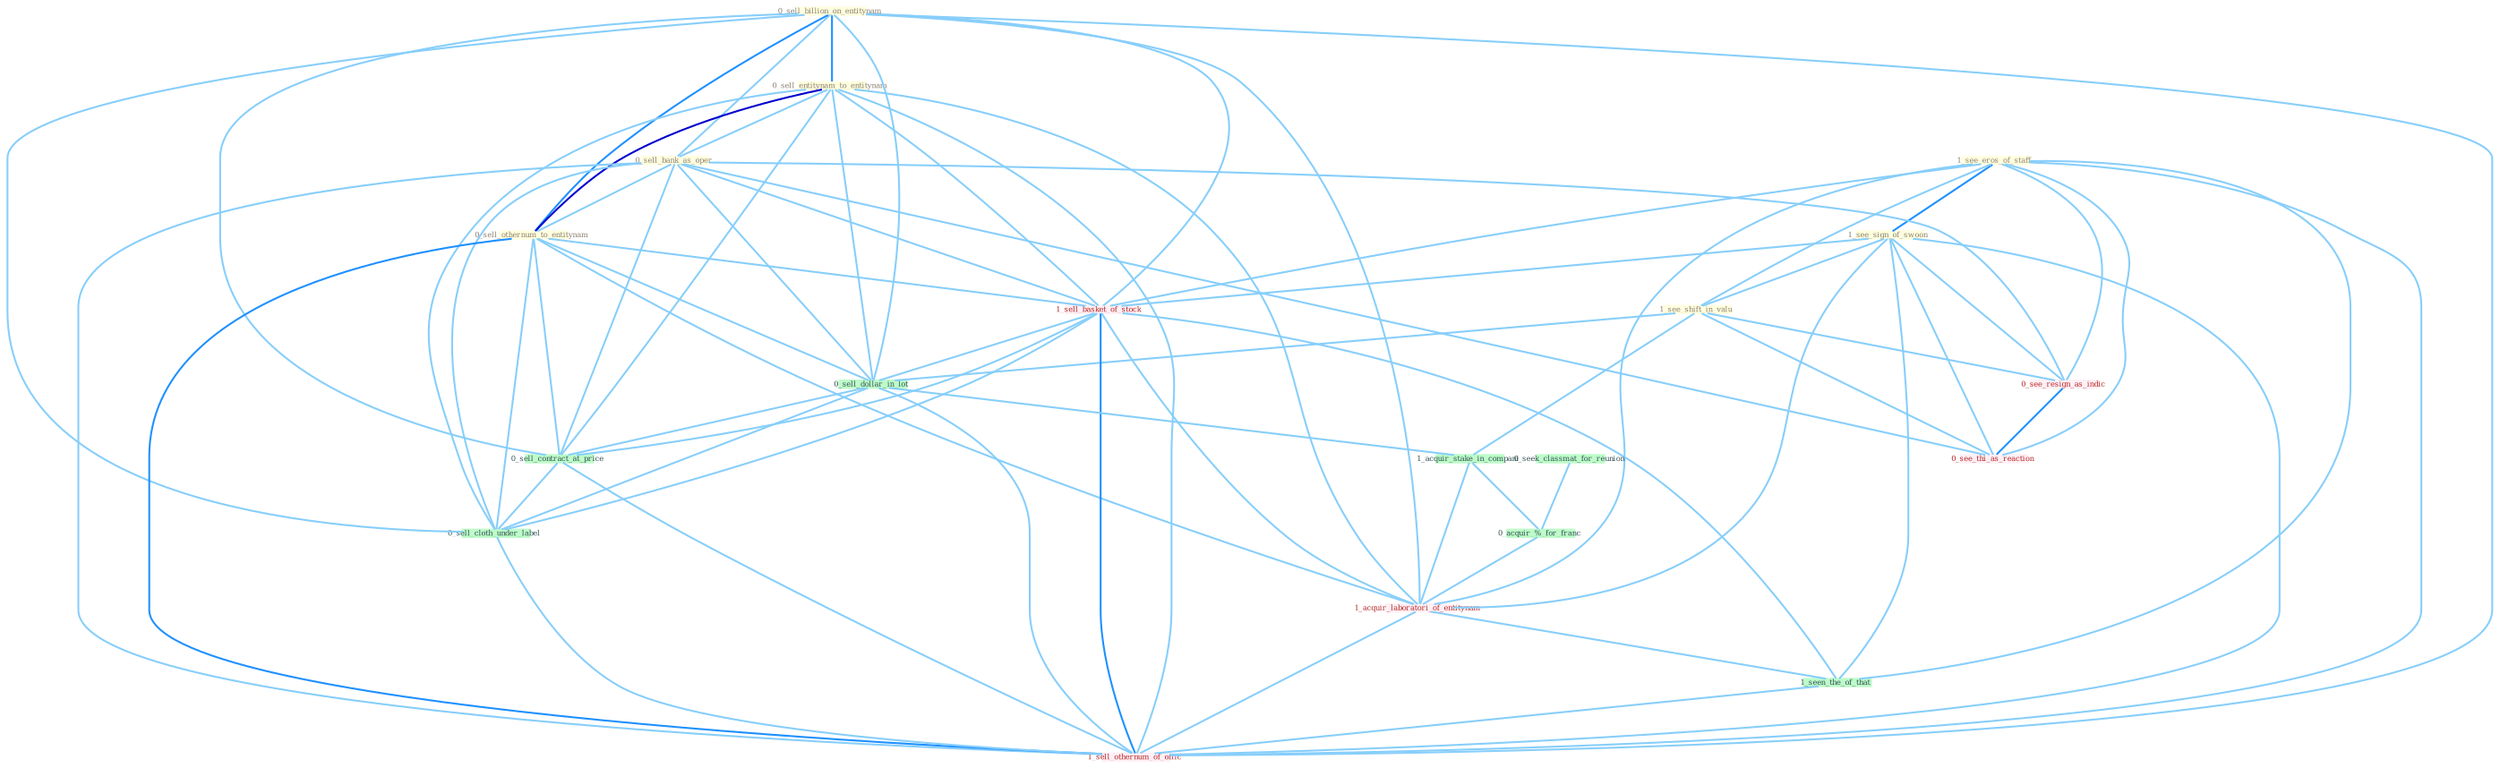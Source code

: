 Graph G{ 
    node
    [shape=polygon,style=filled,width=.5,height=.06,color="#BDFCC9",fixedsize=true,fontsize=4,
    fontcolor="#2f4f4f"];
    {node
    [color="#ffffe0", fontcolor="#8b7d6b"] "0_sell_billion_on_entitynam " "1_see_eros_of_staff " "0_sell_entitynam_to_entitynam " "0_sell_bank_as_oper " "0_sell_othernum_to_entitynam " "1_see_sign_of_swoon " "1_see_shift_in_valu "}
{node [color="#fff0f5", fontcolor="#b22222"] "1_sell_basket_of_stock " "0_see_resign_as_indic " "1_acquir_laboratori_of_entitynam " "1_sell_othernum_of_offic " "0_see_thi_as_reaction "}
edge [color="#B0E2FF"];

	"0_sell_billion_on_entitynam " -- "0_sell_entitynam_to_entitynam " [w="2", color="#1e90ff" , len=0.8];
	"0_sell_billion_on_entitynam " -- "0_sell_bank_as_oper " [w="1", color="#87cefa" ];
	"0_sell_billion_on_entitynam " -- "0_sell_othernum_to_entitynam " [w="2", color="#1e90ff" , len=0.8];
	"0_sell_billion_on_entitynam " -- "1_sell_basket_of_stock " [w="1", color="#87cefa" ];
	"0_sell_billion_on_entitynam " -- "0_sell_dollar_in_lot " [w="1", color="#87cefa" ];
	"0_sell_billion_on_entitynam " -- "0_sell_contract_at_price " [w="1", color="#87cefa" ];
	"0_sell_billion_on_entitynam " -- "1_acquir_laboratori_of_entitynam " [w="1", color="#87cefa" ];
	"0_sell_billion_on_entitynam " -- "0_sell_cloth_under_label " [w="1", color="#87cefa" ];
	"0_sell_billion_on_entitynam " -- "1_sell_othernum_of_offic " [w="1", color="#87cefa" ];
	"1_see_eros_of_staff " -- "1_see_sign_of_swoon " [w="2", color="#1e90ff" , len=0.8];
	"1_see_eros_of_staff " -- "1_see_shift_in_valu " [w="1", color="#87cefa" ];
	"1_see_eros_of_staff " -- "1_sell_basket_of_stock " [w="1", color="#87cefa" ];
	"1_see_eros_of_staff " -- "0_see_resign_as_indic " [w="1", color="#87cefa" ];
	"1_see_eros_of_staff " -- "1_acquir_laboratori_of_entitynam " [w="1", color="#87cefa" ];
	"1_see_eros_of_staff " -- "1_seen_the_of_that " [w="1", color="#87cefa" ];
	"1_see_eros_of_staff " -- "1_sell_othernum_of_offic " [w="1", color="#87cefa" ];
	"1_see_eros_of_staff " -- "0_see_thi_as_reaction " [w="1", color="#87cefa" ];
	"0_sell_entitynam_to_entitynam " -- "0_sell_bank_as_oper " [w="1", color="#87cefa" ];
	"0_sell_entitynam_to_entitynam " -- "0_sell_othernum_to_entitynam " [w="3", color="#0000cd" , len=0.6];
	"0_sell_entitynam_to_entitynam " -- "1_sell_basket_of_stock " [w="1", color="#87cefa" ];
	"0_sell_entitynam_to_entitynam " -- "0_sell_dollar_in_lot " [w="1", color="#87cefa" ];
	"0_sell_entitynam_to_entitynam " -- "0_sell_contract_at_price " [w="1", color="#87cefa" ];
	"0_sell_entitynam_to_entitynam " -- "1_acquir_laboratori_of_entitynam " [w="1", color="#87cefa" ];
	"0_sell_entitynam_to_entitynam " -- "0_sell_cloth_under_label " [w="1", color="#87cefa" ];
	"0_sell_entitynam_to_entitynam " -- "1_sell_othernum_of_offic " [w="1", color="#87cefa" ];
	"0_sell_bank_as_oper " -- "0_sell_othernum_to_entitynam " [w="1", color="#87cefa" ];
	"0_sell_bank_as_oper " -- "1_sell_basket_of_stock " [w="1", color="#87cefa" ];
	"0_sell_bank_as_oper " -- "0_sell_dollar_in_lot " [w="1", color="#87cefa" ];
	"0_sell_bank_as_oper " -- "0_see_resign_as_indic " [w="1", color="#87cefa" ];
	"0_sell_bank_as_oper " -- "0_sell_contract_at_price " [w="1", color="#87cefa" ];
	"0_sell_bank_as_oper " -- "0_sell_cloth_under_label " [w="1", color="#87cefa" ];
	"0_sell_bank_as_oper " -- "1_sell_othernum_of_offic " [w="1", color="#87cefa" ];
	"0_sell_bank_as_oper " -- "0_see_thi_as_reaction " [w="1", color="#87cefa" ];
	"0_sell_othernum_to_entitynam " -- "1_sell_basket_of_stock " [w="1", color="#87cefa" ];
	"0_sell_othernum_to_entitynam " -- "0_sell_dollar_in_lot " [w="1", color="#87cefa" ];
	"0_sell_othernum_to_entitynam " -- "0_sell_contract_at_price " [w="1", color="#87cefa" ];
	"0_sell_othernum_to_entitynam " -- "1_acquir_laboratori_of_entitynam " [w="1", color="#87cefa" ];
	"0_sell_othernum_to_entitynam " -- "0_sell_cloth_under_label " [w="1", color="#87cefa" ];
	"0_sell_othernum_to_entitynam " -- "1_sell_othernum_of_offic " [w="2", color="#1e90ff" , len=0.8];
	"1_see_sign_of_swoon " -- "1_see_shift_in_valu " [w="1", color="#87cefa" ];
	"1_see_sign_of_swoon " -- "1_sell_basket_of_stock " [w="1", color="#87cefa" ];
	"1_see_sign_of_swoon " -- "0_see_resign_as_indic " [w="1", color="#87cefa" ];
	"1_see_sign_of_swoon " -- "1_acquir_laboratori_of_entitynam " [w="1", color="#87cefa" ];
	"1_see_sign_of_swoon " -- "1_seen_the_of_that " [w="1", color="#87cefa" ];
	"1_see_sign_of_swoon " -- "1_sell_othernum_of_offic " [w="1", color="#87cefa" ];
	"1_see_sign_of_swoon " -- "0_see_thi_as_reaction " [w="1", color="#87cefa" ];
	"1_see_shift_in_valu " -- "0_sell_dollar_in_lot " [w="1", color="#87cefa" ];
	"1_see_shift_in_valu " -- "0_see_resign_as_indic " [w="1", color="#87cefa" ];
	"1_see_shift_in_valu " -- "1_acquir_stake_in_compani " [w="1", color="#87cefa" ];
	"1_see_shift_in_valu " -- "0_see_thi_as_reaction " [w="1", color="#87cefa" ];
	"0_seek_classmat_for_reunion " -- "0_acquir_%_for_franc " [w="1", color="#87cefa" ];
	"1_sell_basket_of_stock " -- "0_sell_dollar_in_lot " [w="1", color="#87cefa" ];
	"1_sell_basket_of_stock " -- "0_sell_contract_at_price " [w="1", color="#87cefa" ];
	"1_sell_basket_of_stock " -- "1_acquir_laboratori_of_entitynam " [w="1", color="#87cefa" ];
	"1_sell_basket_of_stock " -- "0_sell_cloth_under_label " [w="1", color="#87cefa" ];
	"1_sell_basket_of_stock " -- "1_seen_the_of_that " [w="1", color="#87cefa" ];
	"1_sell_basket_of_stock " -- "1_sell_othernum_of_offic " [w="2", color="#1e90ff" , len=0.8];
	"0_sell_dollar_in_lot " -- "1_acquir_stake_in_compani " [w="1", color="#87cefa" ];
	"0_sell_dollar_in_lot " -- "0_sell_contract_at_price " [w="1", color="#87cefa" ];
	"0_sell_dollar_in_lot " -- "0_sell_cloth_under_label " [w="1", color="#87cefa" ];
	"0_sell_dollar_in_lot " -- "1_sell_othernum_of_offic " [w="1", color="#87cefa" ];
	"0_see_resign_as_indic " -- "0_see_thi_as_reaction " [w="2", color="#1e90ff" , len=0.8];
	"1_acquir_stake_in_compani " -- "0_acquir_%_for_franc " [w="1", color="#87cefa" ];
	"1_acquir_stake_in_compani " -- "1_acquir_laboratori_of_entitynam " [w="1", color="#87cefa" ];
	"0_acquir_%_for_franc " -- "1_acquir_laboratori_of_entitynam " [w="1", color="#87cefa" ];
	"0_sell_contract_at_price " -- "0_sell_cloth_under_label " [w="1", color="#87cefa" ];
	"0_sell_contract_at_price " -- "1_sell_othernum_of_offic " [w="1", color="#87cefa" ];
	"1_acquir_laboratori_of_entitynam " -- "1_seen_the_of_that " [w="1", color="#87cefa" ];
	"1_acquir_laboratori_of_entitynam " -- "1_sell_othernum_of_offic " [w="1", color="#87cefa" ];
	"0_sell_cloth_under_label " -- "1_sell_othernum_of_offic " [w="1", color="#87cefa" ];
	"1_seen_the_of_that " -- "1_sell_othernum_of_offic " [w="1", color="#87cefa" ];
}
